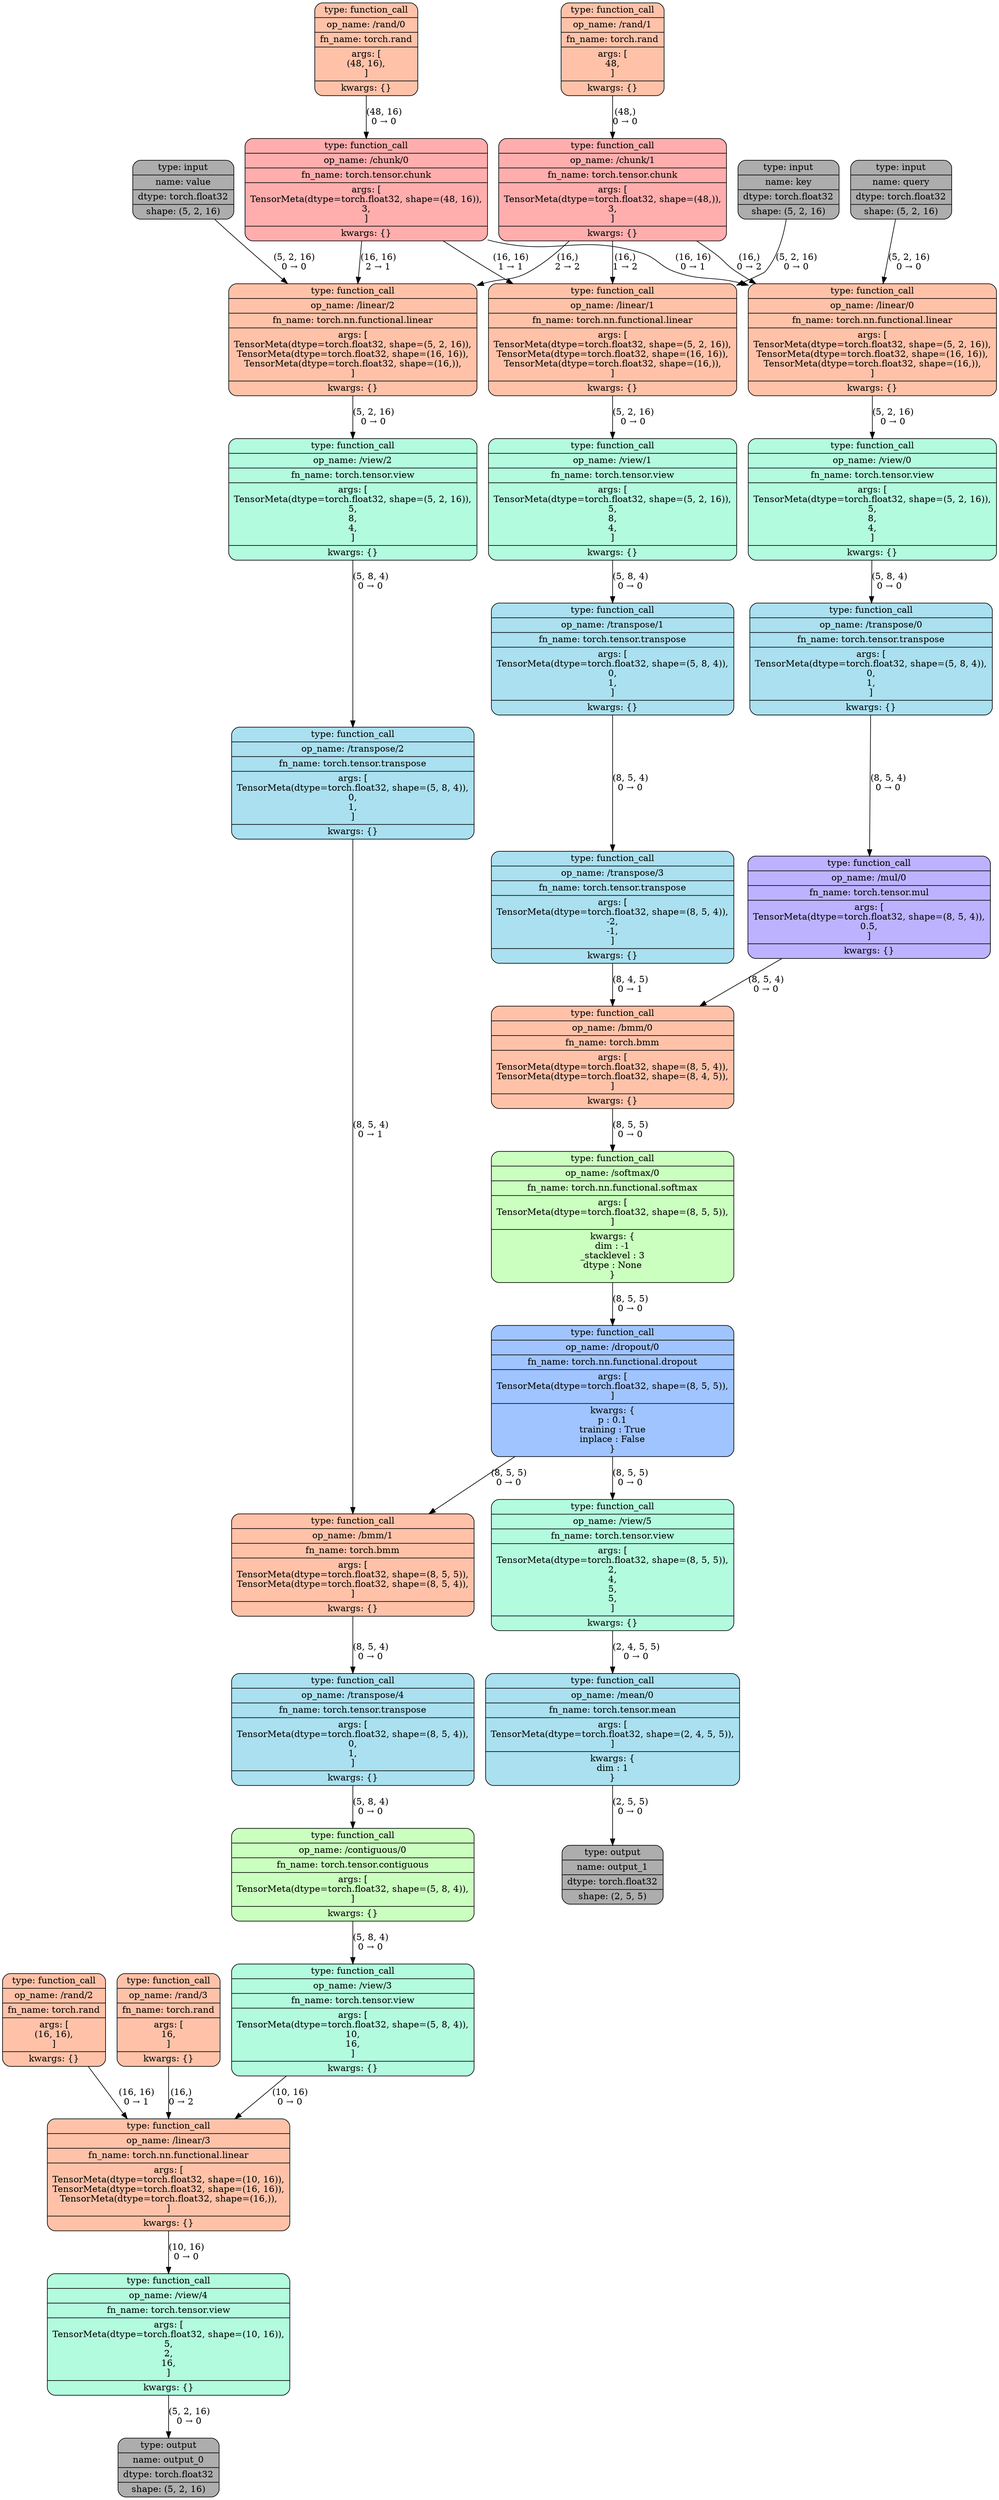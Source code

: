 digraph {
rankdir=TB;
0 [label="{type: input|name: query|dtype: torch.float32|shape: (5, 2, 16)}", fillcolor="#adadad", fontcolor="#000000", shape=record, style="filled,rounded"];
1 [label="{type: input|name: key|dtype: torch.float32|shape: (5, 2, 16)}", fillcolor="#adadad", fontcolor="#000000", shape=record, style="filled,rounded"];
2 [label="{type: input|name: value|dtype: torch.float32|shape: (5, 2, 16)}", fillcolor="#adadad", fontcolor="#000000", shape=record, style="filled,rounded"];
3 [label="{type: function_call|op_name: /rand/0|fn_name: torch.rand|args: [\n(48, 16),\n]|kwargs: \{\}}", fillcolor="#ffc2a9", fontcolor="#000000", shape=record, style="filled,rounded"];
4 [label="{type: function_call|op_name: /rand/1|fn_name: torch.rand|args: [\n48,\n]|kwargs: \{\}}", fillcolor="#ffc2a9", fontcolor="#000000", shape=record, style="filled,rounded"];
5 [label="{type: function_call|op_name: /rand/2|fn_name: torch.rand|args: [\n(16, 16),\n]|kwargs: \{\}}", fillcolor="#ffc2a9", fontcolor="#000000", shape=record, style="filled,rounded"];
6 [label="{type: function_call|op_name: /rand/3|fn_name: torch.rand|args: [\n16,\n]|kwargs: \{\}}", fillcolor="#ffc2a9", fontcolor="#000000", shape=record, style="filled,rounded"];
13 [label="{type: function_call|op_name: /chunk/0|fn_name: torch.tensor.chunk|args: [\nTensorMeta(dtype=torch.float32, shape=(48, 16)),\n3,\n]|kwargs: \{\}}", fillcolor="#ffadad", fontcolor="#000000", shape=record, style="filled,rounded"];
14 [label="{type: function_call|op_name: /chunk/1|fn_name: torch.tensor.chunk|args: [\nTensorMeta(dtype=torch.float32, shape=(48,)),\n3,\n]|kwargs: \{\}}", fillcolor="#ffadad", fontcolor="#000000", shape=record, style="filled,rounded"];
15 [label="{type: function_call|op_name: /linear/0|fn_name: torch.nn.functional.linear|args: [\nTensorMeta(dtype=torch.float32, shape=(5, 2, 16)),\nTensorMeta(dtype=torch.float32, shape=(16, 16)),\nTensorMeta(dtype=torch.float32, shape=(16,)),\n]|kwargs: \{\}}", fillcolor="#ffc2a9", fontcolor="#000000", shape=record, style="filled,rounded"];
16 [label="{type: function_call|op_name: /linear/1|fn_name: torch.nn.functional.linear|args: [\nTensorMeta(dtype=torch.float32, shape=(5, 2, 16)),\nTensorMeta(dtype=torch.float32, shape=(16, 16)),\nTensorMeta(dtype=torch.float32, shape=(16,)),\n]|kwargs: \{\}}", fillcolor="#ffc2a9", fontcolor="#000000", shape=record, style="filled,rounded"];
17 [label="{type: function_call|op_name: /linear/2|fn_name: torch.nn.functional.linear|args: [\nTensorMeta(dtype=torch.float32, shape=(5, 2, 16)),\nTensorMeta(dtype=torch.float32, shape=(16, 16)),\nTensorMeta(dtype=torch.float32, shape=(16,)),\n]|kwargs: \{\}}", fillcolor="#ffc2a9", fontcolor="#000000", shape=record, style="filled,rounded"];
18 [label="{type: function_call|op_name: /view/0|fn_name: torch.tensor.view|args: [\nTensorMeta(dtype=torch.float32, shape=(5, 2, 16)),\n5,\n8,\n4,\n]|kwargs: \{\}}", fillcolor="#b3fbdf", fontcolor="#000000", shape=record, style="filled,rounded"];
19 [label="{type: function_call|op_name: /transpose/0|fn_name: torch.tensor.transpose|args: [\nTensorMeta(dtype=torch.float32, shape=(5, 8, 4)),\n0,\n1,\n]|kwargs: \{\}}", fillcolor="#aae0ef", fontcolor="#000000", shape=record, style="filled,rounded"];
21 [label="{type: function_call|op_name: /view/1|fn_name: torch.tensor.view|args: [\nTensorMeta(dtype=torch.float32, shape=(5, 2, 16)),\n5,\n8,\n4,\n]|kwargs: \{\}}", fillcolor="#b3fbdf", fontcolor="#000000", shape=record, style="filled,rounded"];
22 [label="{type: function_call|op_name: /transpose/1|fn_name: torch.tensor.transpose|args: [\nTensorMeta(dtype=torch.float32, shape=(5, 8, 4)),\n0,\n1,\n]|kwargs: \{\}}", fillcolor="#aae0ef", fontcolor="#000000", shape=record, style="filled,rounded"];
24 [label="{type: function_call|op_name: /view/2|fn_name: torch.tensor.view|args: [\nTensorMeta(dtype=torch.float32, shape=(5, 2, 16)),\n5,\n8,\n4,\n]|kwargs: \{\}}", fillcolor="#b3fbdf", fontcolor="#000000", shape=record, style="filled,rounded"];
25 [label="{type: function_call|op_name: /transpose/2|fn_name: torch.tensor.transpose|args: [\nTensorMeta(dtype=torch.float32, shape=(5, 8, 4)),\n0,\n1,\n]|kwargs: \{\}}", fillcolor="#aae0ef", fontcolor="#000000", shape=record, style="filled,rounded"];
27 [label="{type: function_call|op_name: /mul/0|fn_name: torch.tensor.mul|args: [\nTensorMeta(dtype=torch.float32, shape=(8, 5, 4)),\n0.5,\n]|kwargs: \{\}}", fillcolor="#bdb2ff", fontcolor="#000000", shape=record, style="filled,rounded"];
28 [label="{type: function_call|op_name: /transpose/3|fn_name: torch.tensor.transpose|args: [\nTensorMeta(dtype=torch.float32, shape=(8, 5, 4)),\n-2,\n-1,\n]|kwargs: \{\}}", fillcolor="#aae0ef", fontcolor="#000000", shape=record, style="filled,rounded"];
29 [label="{type: function_call|op_name: /bmm/0|fn_name: torch.bmm|args: [\nTensorMeta(dtype=torch.float32, shape=(8, 5, 4)),\nTensorMeta(dtype=torch.float32, shape=(8, 4, 5)),\n]|kwargs: \{\}}", fillcolor="#ffc2a9", fontcolor="#000000", shape=record, style="filled,rounded"];
30 [label="{type: function_call|op_name: /softmax/0|fn_name: torch.nn.functional.softmax|args: [\nTensorMeta(dtype=torch.float32, shape=(8, 5, 5)),\n]|kwargs: \{\ndim : -1\n_stacklevel : 3\ndtype : None\n\}}", fillcolor="#caffbf", fontcolor="#000000", shape=record, style="filled,rounded"];
31 [label="{type: function_call|op_name: /dropout/0|fn_name: torch.nn.functional.dropout|args: [\nTensorMeta(dtype=torch.float32, shape=(8, 5, 5)),\n]|kwargs: \{\np : 0.1\ntraining : True\ninplace : False\n\}}", fillcolor="#a0c4ff", fontcolor="#000000", shape=record, style="filled,rounded"];
32 [label="{type: function_call|op_name: /bmm/1|fn_name: torch.bmm|args: [\nTensorMeta(dtype=torch.float32, shape=(8, 5, 5)),\nTensorMeta(dtype=torch.float32, shape=(8, 5, 4)),\n]|kwargs: \{\}}", fillcolor="#ffc2a9", fontcolor="#000000", shape=record, style="filled,rounded"];
33 [label="{type: function_call|op_name: /transpose/4|fn_name: torch.tensor.transpose|args: [\nTensorMeta(dtype=torch.float32, shape=(8, 5, 4)),\n0,\n1,\n]|kwargs: \{\}}", fillcolor="#aae0ef", fontcolor="#000000", shape=record, style="filled,rounded"];
34 [label="{type: function_call|op_name: /contiguous/0|fn_name: torch.tensor.contiguous|args: [\nTensorMeta(dtype=torch.float32, shape=(5, 8, 4)),\n]|kwargs: \{\}}", fillcolor="#caffbf", fontcolor="#000000", shape=record, style="filled,rounded"];
35 [label="{type: function_call|op_name: /view/3|fn_name: torch.tensor.view|args: [\nTensorMeta(dtype=torch.float32, shape=(5, 8, 4)),\n10,\n16,\n]|kwargs: \{\}}", fillcolor="#b3fbdf", fontcolor="#000000", shape=record, style="filled,rounded"];
36 [label="{type: function_call|op_name: /linear/3|fn_name: torch.nn.functional.linear|args: [\nTensorMeta(dtype=torch.float32, shape=(10, 16)),\nTensorMeta(dtype=torch.float32, shape=(16, 16)),\nTensorMeta(dtype=torch.float32, shape=(16,)),\n]|kwargs: \{\}}", fillcolor="#ffc2a9", fontcolor="#000000", shape=record, style="filled,rounded"];
37 [label="{type: function_call|op_name: /view/4|fn_name: torch.tensor.view|args: [\nTensorMeta(dtype=torch.float32, shape=(10, 16)),\n5,\n2,\n16,\n]|kwargs: \{\}}", fillcolor="#b3fbdf", fontcolor="#000000", shape=record, style="filled,rounded"];
38 [label="{type: function_call|op_name: /view/5|fn_name: torch.tensor.view|args: [\nTensorMeta(dtype=torch.float32, shape=(8, 5, 5)),\n2,\n4,\n5,\n5,\n]|kwargs: \{\}}", fillcolor="#b3fbdf", fontcolor="#000000", shape=record, style="filled,rounded"];
39 [label="{type: function_call|op_name: /mean/0|fn_name: torch.tensor.mean|args: [\nTensorMeta(dtype=torch.float32, shape=(2, 4, 5, 5)),\n]|kwargs: \{\ndim : 1\n\}}", fillcolor="#aae0ef", fontcolor="#000000", shape=record, style="filled,rounded"];
40 [label="{type: output|name: output_0|dtype: torch.float32|shape: (5, 2, 16)}", fillcolor="#adadad", fontcolor="#000000", shape=record, style="filled,rounded"];
41 [label="{type: output|name: output_1|dtype: torch.float32|shape: (2, 5, 5)}", fillcolor="#adadad", fontcolor="#000000", shape=record, style="filled,rounded"];
0 -> 15 [label="(5, 2, 16)\n0 → 0"];
1 -> 16 [label="(5, 2, 16)\n0 → 0"];
2 -> 17 [label="(5, 2, 16)\n0 → 0"];
3 -> 13 [label="(48, 16)\n0 → 0"];
4 -> 14 [label="(48,)\n0 → 0"];
5 -> 36 [label="(16, 16)\n0 → 1"];
6 -> 36 [label="(16,)\n0 → 2"];
13 -> 15 [label="(16, 16)\n0 → 1"];
13 -> 16 [label="(16, 16)\n1 → 1"];
13 -> 17 [label="(16, 16)\n2 → 1"];
14 -> 15 [label="(16,)\n0 → 2"];
14 -> 16 [label="(16,)\n1 → 2"];
14 -> 17 [label="(16,)\n2 → 2"];
15 -> 18 [label="(5, 2, 16)\n0 → 0"];
16 -> 21 [label="(5, 2, 16)\n0 → 0"];
17 -> 24 [label="(5, 2, 16)\n0 → 0"];
18 -> 19 [label="(5, 8, 4)\n0 → 0"];
19 -> 27 [label="(8, 5, 4)\n0 → 0"];
21 -> 22 [label="(5, 8, 4)\n0 → 0"];
22 -> 28 [label="(8, 5, 4)\n0 → 0"];
24 -> 25 [label="(5, 8, 4)\n0 → 0"];
25 -> 32 [label="(8, 5, 4)\n0 → 1"];
27 -> 29 [label="(8, 5, 4)\n0 → 0"];
28 -> 29 [label="(8, 4, 5)\n0 → 1"];
29 -> 30 [label="(8, 5, 5)\n0 → 0"];
30 -> 31 [label="(8, 5, 5)\n0 → 0"];
31 -> 32 [label="(8, 5, 5)\n0 → 0"];
31 -> 38 [label="(8, 5, 5)\n0 → 0"];
32 -> 33 [label="(8, 5, 4)\n0 → 0"];
33 -> 34 [label="(5, 8, 4)\n0 → 0"];
34 -> 35 [label="(5, 8, 4)\n0 → 0"];
35 -> 36 [label="(10, 16)\n0 → 0"];
36 -> 37 [label="(10, 16)\n0 → 0"];
37 -> 40 [label="(5, 2, 16)\n0 → 0"];
38 -> 39 [label="(2, 4, 5, 5)\n0 → 0"];
39 -> 41 [label="(2, 5, 5)\n0 → 0"];
}
